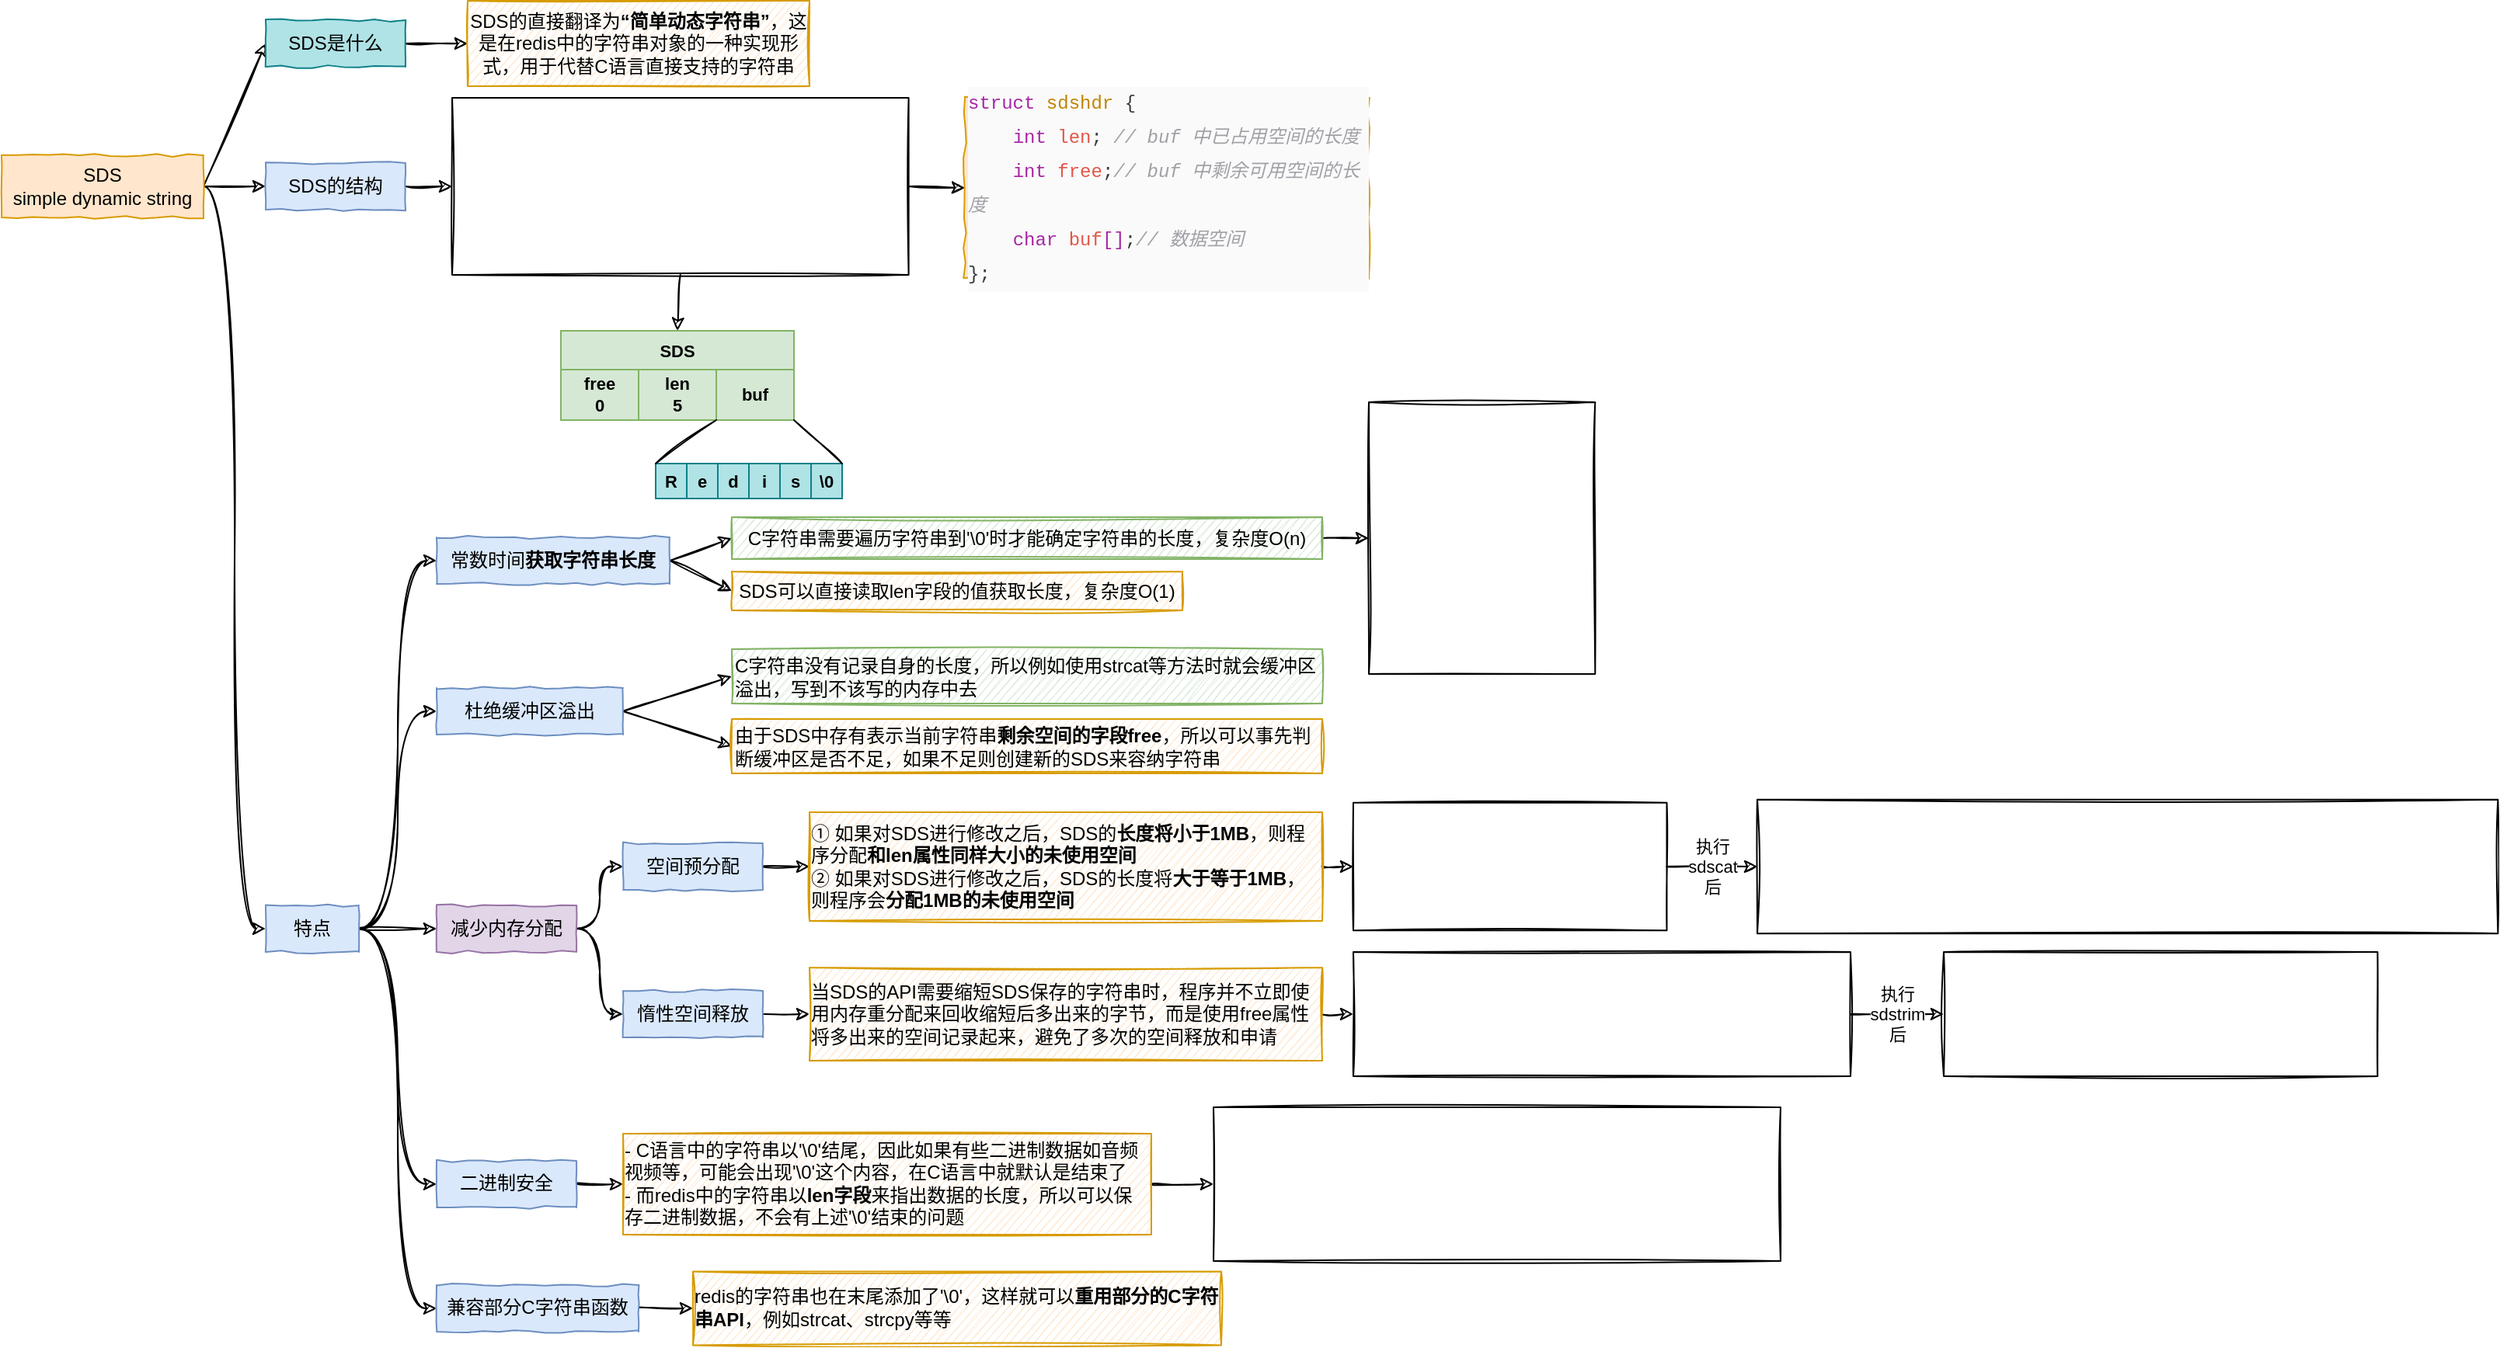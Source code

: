 <mxfile>
    <diagram id="yfLFcX6K1mejWxbqN_fu" name="第 1 页">
        <mxGraphModel dx="888" dy="670" grid="1" gridSize="10" guides="1" tooltips="1" connect="1" arrows="1" fold="1" page="1" pageScale="1" pageWidth="827" pageHeight="1169" math="0" shadow="0">
            <root>
                <mxCell id="0"/>
                <mxCell id="1" parent="0"/>
                <mxCell id="4" style="edgeStyle=none;html=1;exitX=1;exitY=0.5;exitDx=0;exitDy=0;entryX=0;entryY=0.5;entryDx=0;entryDy=0;sketch=1;" parent="1" source="2" target="3" edge="1">
                    <mxGeometry relative="1" as="geometry"/>
                </mxCell>
                <mxCell id="8" style="edgeStyle=none;sketch=1;html=1;exitX=1;exitY=0.5;exitDx=0;exitDy=0;entryX=0;entryY=0.5;entryDx=0;entryDy=0;" parent="1" source="2" target="7" edge="1">
                    <mxGeometry relative="1" as="geometry"/>
                </mxCell>
                <mxCell id="28" style="edgeStyle=orthogonalEdgeStyle;sketch=1;html=1;exitX=1;exitY=0.5;exitDx=0;exitDy=0;entryX=0;entryY=0.5;entryDx=0;entryDy=0;fontSize=12;curved=1;" parent="1" source="2" target="27" edge="1">
                    <mxGeometry relative="1" as="geometry"/>
                </mxCell>
                <mxCell id="2" value="SDS&lt;br&gt;simple dynamic string" style="rounded=0;whiteSpace=wrap;html=1;fillColor=#ffe6cc;strokeColor=#d79b00;comic=1;" parent="1" vertex="1">
                    <mxGeometry x="30" y="137" width="130" height="40" as="geometry"/>
                </mxCell>
                <mxCell id="6" style="edgeStyle=none;sketch=1;html=1;exitX=1;exitY=0.5;exitDx=0;exitDy=0;entryX=0;entryY=0.5;entryDx=0;entryDy=0;" parent="1" source="3" target="5" edge="1">
                    <mxGeometry relative="1" as="geometry"/>
                </mxCell>
                <mxCell id="3" value="SDS是什么" style="rounded=0;whiteSpace=wrap;html=1;fillColor=#b0e3e6;strokeColor=#0e8088;comic=1;" parent="1" vertex="1">
                    <mxGeometry x="200" y="50" width="90" height="30" as="geometry"/>
                </mxCell>
                <mxCell id="5" value="SDS的直接翻译为&lt;b&gt;“简单动态字符串”&lt;/b&gt;，这是在redis中的字符串对象的一种实现形式，用于代替C语言直接支持的字符串" style="rounded=0;whiteSpace=wrap;html=1;fillColor=#ffe6cc;strokeColor=#d79b00;comic=1;sketch=1;" parent="1" vertex="1">
                    <mxGeometry x="330" y="37.5" width="220" height="55" as="geometry"/>
                </mxCell>
                <mxCell id="11" style="edgeStyle=none;sketch=1;html=1;exitX=1;exitY=0.5;exitDx=0;exitDy=0;entryX=0;entryY=0.5;entryDx=0;entryDy=0;fontSize=12;" parent="1" source="7" target="10" edge="1">
                    <mxGeometry relative="1" as="geometry"/>
                </mxCell>
                <mxCell id="7" value="SDS的结构" style="rounded=0;whiteSpace=wrap;html=1;fillColor=#dae8fc;strokeColor=#6c8ebf;comic=1;" parent="1" vertex="1">
                    <mxGeometry x="200" y="142" width="90" height="30" as="geometry"/>
                </mxCell>
                <mxCell id="9" value="&lt;div style=&quot;color: rgb(56 , 58 , 66) ; background-color: rgb(250 , 250 , 250) ; font-family: &amp;#34;consolas&amp;#34; , &amp;#34;courier new&amp;#34; , monospace ; line-height: 22px&quot;&gt;&lt;div&gt;&lt;span style=&quot;color: #a626a4&quot;&gt;struct&lt;/span&gt; &lt;span style=&quot;color: #c18401&quot;&gt;sdshdr&lt;/span&gt; {&lt;/div&gt;&lt;div&gt;&amp;nbsp; &amp;nbsp; &lt;span style=&quot;color: #a626a4&quot;&gt;int&lt;/span&gt; &lt;span style=&quot;color: #e45649&quot;&gt;len&lt;/span&gt;;&amp;nbsp;&lt;span style=&quot;color: rgb(160 , 161 , 167) ; font-style: italic&quot;&gt;// buf 中已占用空间的长度&lt;/span&gt;&lt;/div&gt;&lt;div&gt;&amp;nbsp; &amp;nbsp; &lt;span style=&quot;color: #a626a4&quot;&gt;int&lt;/span&gt; &lt;span style=&quot;color: #e45649&quot;&gt;free&lt;/span&gt;;&lt;span style=&quot;color: rgb(160 , 161 , 167) ; font-style: italic&quot;&gt;// buf 中剩余可用空间的长度&lt;/span&gt;&lt;/div&gt;&lt;div&gt;&amp;nbsp; &amp;nbsp; &lt;span style=&quot;color: #a626a4&quot;&gt;char&lt;/span&gt; &lt;span style=&quot;color: #e45649&quot;&gt;buf&lt;/span&gt;&lt;span style=&quot;color: #a626a4&quot;&gt;[]&lt;/span&gt;;&lt;span style=&quot;color: rgb(160 , 161 , 167) ; font-style: italic&quot;&gt;// 数据空间&lt;/span&gt;&lt;/div&gt;&lt;div&gt;};&lt;/div&gt;&lt;/div&gt;" style="rounded=0;whiteSpace=wrap;html=1;fillColor=#ffe6cc;strokeColor=#d79b00;comic=1;align=left;" parent="1" vertex="1">
                    <mxGeometry x="650" y="100" width="260" height="116" as="geometry"/>
                </mxCell>
                <mxCell id="12" style="edgeStyle=none;sketch=1;html=1;exitX=1;exitY=0.5;exitDx=0;exitDy=0;entryX=0;entryY=0.5;entryDx=0;entryDy=0;fontSize=12;" parent="1" source="10" target="9" edge="1">
                    <mxGeometry relative="1" as="geometry"/>
                </mxCell>
                <mxCell id="26" style="edgeStyle=none;sketch=1;html=1;exitX=0.5;exitY=1;exitDx=0;exitDy=0;entryX=0.5;entryY=0;entryDx=0;entryDy=0;fontSize=12;" parent="1" source="10" target="13" edge="1">
                    <mxGeometry relative="1" as="geometry"/>
                </mxCell>
                <mxCell id="10" value="" style="shape=image;imageAspect=0;aspect=fixed;verticalLabelPosition=bottom;verticalAlign=top;comic=1;sketch=1;fontSize=12;image=https://codereaper-image-bed.oss-cn-shenzhen.aliyuncs.com/img/image-20220906115459045.png;imageBorder=default;" parent="1" vertex="1">
                    <mxGeometry x="320" y="100" width="293.81" height="114" as="geometry"/>
                </mxCell>
                <mxCell id="25" value="" style="group" parent="1" vertex="1" connectable="0">
                    <mxGeometry x="390" y="250" width="181" height="108" as="geometry"/>
                </mxCell>
                <mxCell id="13" value="&lt;b&gt;SDS&lt;/b&gt;" style="rounded=0;whiteSpace=wrap;html=1;comic=0;sketch=0;fontSize=11;strokeColor=#82b366;fillColor=#d5e8d4;" parent="25" vertex="1">
                    <mxGeometry width="150" height="25" as="geometry"/>
                </mxCell>
                <mxCell id="14" value="&lt;b&gt;free&lt;br&gt;0&lt;br&gt;&lt;/b&gt;" style="rounded=0;whiteSpace=wrap;html=1;comic=0;sketch=0;fontSize=11;strokeColor=#82b366;fillColor=#d5e8d4;" parent="25" vertex="1">
                    <mxGeometry y="25" width="50" height="32.5" as="geometry"/>
                </mxCell>
                <mxCell id="15" value="&lt;b&gt;len&lt;br&gt;5&lt;br&gt;&lt;/b&gt;" style="rounded=0;whiteSpace=wrap;html=1;comic=0;sketch=0;fontSize=11;strokeColor=#82b366;fillColor=#d5e8d4;" parent="25" vertex="1">
                    <mxGeometry x="50" y="25" width="50" height="32.5" as="geometry"/>
                </mxCell>
                <mxCell id="16" value="&lt;b&gt;buf&lt;br&gt;&lt;/b&gt;" style="rounded=0;whiteSpace=wrap;html=1;comic=0;sketch=0;fontSize=11;strokeColor=#82b366;fillColor=#d5e8d4;" parent="25" vertex="1">
                    <mxGeometry x="100" y="25" width="50" height="32.5" as="geometry"/>
                </mxCell>
                <mxCell id="17" value="&lt;b&gt;R&lt;br&gt;&lt;/b&gt;" style="rounded=0;whiteSpace=wrap;html=1;comic=0;sketch=0;fontSize=11;strokeColor=#0e8088;fillColor=#b0e3e6;" parent="25" vertex="1">
                    <mxGeometry x="61" y="85.5" width="20" height="22.5" as="geometry"/>
                </mxCell>
                <mxCell id="18" value="&lt;b&gt;e&lt;br&gt;&lt;/b&gt;" style="rounded=0;whiteSpace=wrap;html=1;comic=0;sketch=0;fontSize=11;strokeColor=#0e8088;fillColor=#b0e3e6;" parent="25" vertex="1">
                    <mxGeometry x="81" y="85.5" width="20" height="22.5" as="geometry"/>
                </mxCell>
                <mxCell id="19" value="&lt;b&gt;d&lt;br&gt;&lt;/b&gt;" style="rounded=0;whiteSpace=wrap;html=1;comic=0;sketch=0;fontSize=11;strokeColor=#0e8088;fillColor=#b0e3e6;" parent="25" vertex="1">
                    <mxGeometry x="101" y="85.5" width="20" height="22.5" as="geometry"/>
                </mxCell>
                <mxCell id="20" value="&lt;b&gt;i&lt;br&gt;&lt;/b&gt;" style="rounded=0;whiteSpace=wrap;html=1;comic=0;sketch=0;fontSize=11;strokeColor=#0e8088;fillColor=#b0e3e6;" parent="25" vertex="1">
                    <mxGeometry x="121" y="85.5" width="20" height="22.5" as="geometry"/>
                </mxCell>
                <mxCell id="21" value="&lt;b&gt;s&lt;br&gt;&lt;/b&gt;" style="rounded=0;whiteSpace=wrap;html=1;comic=0;sketch=0;fontSize=11;strokeColor=#0e8088;fillColor=#b0e3e6;" parent="25" vertex="1">
                    <mxGeometry x="141" y="85.5" width="20" height="22.5" as="geometry"/>
                </mxCell>
                <mxCell id="22" value="&lt;b&gt;\0&lt;br&gt;&lt;/b&gt;" style="rounded=0;whiteSpace=wrap;html=1;comic=0;sketch=0;fontSize=11;strokeColor=#0e8088;fillColor=#b0e3e6;" parent="25" vertex="1">
                    <mxGeometry x="161" y="85.5" width="20" height="22.5" as="geometry"/>
                </mxCell>
                <mxCell id="23" value="" style="endArrow=none;html=1;sketch=1;fontSize=11;fontColor=#6262FC;entryX=1;entryY=1;entryDx=0;entryDy=0;exitX=0;exitY=0;exitDx=0;exitDy=0;" parent="25" source="17" target="15" edge="1">
                    <mxGeometry width="50" height="50" relative="1" as="geometry">
                        <mxPoint x="-170" y="147.5" as="sourcePoint"/>
                        <mxPoint x="-120" y="97.5" as="targetPoint"/>
                    </mxGeometry>
                </mxCell>
                <mxCell id="24" value="" style="endArrow=none;html=1;sketch=1;fontSize=11;fontColor=#6262FC;entryX=1;entryY=1;entryDx=0;entryDy=0;exitX=1;exitY=0;exitDx=0;exitDy=0;" parent="25" source="22" target="16" edge="1">
                    <mxGeometry width="50" height="50" relative="1" as="geometry">
                        <mxPoint x="30" y="107.5" as="sourcePoint"/>
                        <mxPoint x="110" y="67.5" as="targetPoint"/>
                    </mxGeometry>
                </mxCell>
                <mxCell id="30" style="sketch=1;html=1;exitX=1;exitY=0.5;exitDx=0;exitDy=0;entryX=0;entryY=0.5;entryDx=0;entryDy=0;fontSize=12;edgeStyle=orthogonalEdgeStyle;curved=1;" parent="1" source="27" target="29" edge="1">
                    <mxGeometry relative="1" as="geometry"/>
                </mxCell>
                <mxCell id="38" style="edgeStyle=orthogonalEdgeStyle;sketch=1;html=1;exitX=1;exitY=0.5;exitDx=0;exitDy=0;entryX=0;entryY=0.5;entryDx=0;entryDy=0;fontSize=12;curved=1;" parent="1" source="27" target="35" edge="1">
                    <mxGeometry relative="1" as="geometry"/>
                </mxCell>
                <mxCell id="44" style="edgeStyle=orthogonalEdgeStyle;sketch=1;html=1;exitX=1;exitY=0.5;exitDx=0;exitDy=0;entryX=0;entryY=0.5;entryDx=0;entryDy=0;fontSize=12;curved=1;" parent="1" source="27" target="43" edge="1">
                    <mxGeometry relative="1" as="geometry"/>
                </mxCell>
                <mxCell id="54" style="edgeStyle=orthogonalEdgeStyle;curved=1;sketch=1;html=1;exitX=1;exitY=0.5;exitDx=0;exitDy=0;entryX=0;entryY=0.5;entryDx=0;entryDy=0;" edge="1" parent="1" source="27" target="53">
                    <mxGeometry relative="1" as="geometry"/>
                </mxCell>
                <mxCell id="58" style="edgeStyle=orthogonalEdgeStyle;curved=1;sketch=1;html=1;exitX=1;exitY=0.5;exitDx=0;exitDy=0;entryX=0;entryY=0.5;entryDx=0;entryDy=0;" edge="1" parent="1" source="27" target="57">
                    <mxGeometry relative="1" as="geometry"/>
                </mxCell>
                <mxCell id="27" value="特点" style="rounded=0;whiteSpace=wrap;html=1;fillColor=#dae8fc;strokeColor=#6c8ebf;comic=1;" parent="1" vertex="1">
                    <mxGeometry x="200" y="620" width="60" height="30" as="geometry"/>
                </mxCell>
                <mxCell id="32" style="edgeStyle=none;sketch=1;html=1;entryX=0;entryY=0.5;entryDx=0;entryDy=0;fontSize=12;exitX=1;exitY=0.5;exitDx=0;exitDy=0;" parent="1" source="29" target="31" edge="1">
                    <mxGeometry relative="1" as="geometry"/>
                </mxCell>
                <mxCell id="34" style="edgeStyle=none;sketch=1;html=1;exitX=1;exitY=0.5;exitDx=0;exitDy=0;entryX=0;entryY=0.5;entryDx=0;entryDy=0;fontSize=12;" parent="1" source="29" target="33" edge="1">
                    <mxGeometry relative="1" as="geometry"/>
                </mxCell>
                <mxCell id="29" value="常数时间&lt;b&gt;获取字符串长度&lt;/b&gt;" style="rounded=0;whiteSpace=wrap;html=1;fillColor=#dae8fc;strokeColor=#6c8ebf;comic=1;" parent="1" vertex="1">
                    <mxGeometry x="310" y="383" width="150" height="30" as="geometry"/>
                </mxCell>
                <mxCell id="37" style="edgeStyle=none;sketch=1;html=1;exitX=1;exitY=0.5;exitDx=0;exitDy=0;entryX=0;entryY=0.5;entryDx=0;entryDy=0;fontSize=12;" parent="1" source="31" target="36" edge="1">
                    <mxGeometry relative="1" as="geometry"/>
                </mxCell>
                <mxCell id="31" value="C字符串需要遍历字符串到'\0'时才能确定字符串的长度，复杂度O(n)" style="rounded=0;whiteSpace=wrap;html=1;fillColor=#d5e8d4;strokeColor=#82b366;comic=1;sketch=1;" parent="1" vertex="1">
                    <mxGeometry x="500" y="370" width="380" height="27" as="geometry"/>
                </mxCell>
                <mxCell id="33" value="SDS可以直接读取len字段的值获取长度，复杂度O(1)" style="rounded=0;whiteSpace=wrap;html=1;fillColor=#ffe6cc;strokeColor=#d79b00;comic=1;sketch=1;" parent="1" vertex="1">
                    <mxGeometry x="500" y="405" width="290" height="25" as="geometry"/>
                </mxCell>
                <mxCell id="40" style="edgeStyle=none;sketch=1;html=1;exitX=1;exitY=0.5;exitDx=0;exitDy=0;entryX=0;entryY=0.5;entryDx=0;entryDy=0;fontSize=12;" parent="1" source="35" target="39" edge="1">
                    <mxGeometry relative="1" as="geometry"/>
                </mxCell>
                <mxCell id="42" style="edgeStyle=none;sketch=1;html=1;exitX=1;exitY=0.5;exitDx=0;exitDy=0;entryX=0;entryY=0.5;entryDx=0;entryDy=0;fontSize=12;" parent="1" source="35" target="41" edge="1">
                    <mxGeometry relative="1" as="geometry"/>
                </mxCell>
                <mxCell id="35" value="杜绝缓冲区溢出" style="rounded=0;whiteSpace=wrap;html=1;fillColor=#dae8fc;strokeColor=#6c8ebf;comic=1;" parent="1" vertex="1">
                    <mxGeometry x="310" y="480" width="120" height="30" as="geometry"/>
                </mxCell>
                <mxCell id="36" value="" style="shape=image;imageAspect=0;aspect=fixed;verticalLabelPosition=bottom;verticalAlign=top;comic=1;sketch=1;fontSize=12;strokeColor=default;image=https://codereaper-image-bed.oss-cn-shenzhen.aliyuncs.com/img/image-20220906120139592.png;imageBorder=default;" parent="1" vertex="1">
                    <mxGeometry x="910" y="296" width="145.65" height="175" as="geometry"/>
                </mxCell>
                <mxCell id="39" value="C字符串没有记录自身的长度，所以例如使用strcat等方法时就会缓冲区溢出，写到不该写的内存中去" style="rounded=0;whiteSpace=wrap;html=1;fillColor=#d5e8d4;strokeColor=#82b366;comic=1;sketch=1;align=left;" parent="1" vertex="1">
                    <mxGeometry x="500" y="455" width="380" height="35" as="geometry"/>
                </mxCell>
                <mxCell id="41" value="由于SDS中存有表示当前字符串&lt;b&gt;剩余空间的字段free&lt;/b&gt;，所以可以事先判断缓冲区是否不足，如果不足则创建新的SDS来容纳字符串" style="rounded=0;whiteSpace=wrap;html=1;fillColor=#ffe6cc;strokeColor=#d79b00;comic=1;sketch=1;align=left;" parent="1" vertex="1">
                    <mxGeometry x="500" y="500" width="380" height="35" as="geometry"/>
                </mxCell>
                <mxCell id="46" style="edgeStyle=orthogonalEdgeStyle;html=1;exitX=1;exitY=0.5;exitDx=0;exitDy=0;entryX=0;entryY=0.5;entryDx=0;entryDy=0;sketch=1;curved=1;" edge="1" parent="1" source="43" target="45">
                    <mxGeometry relative="1" as="geometry"/>
                </mxCell>
                <mxCell id="50" style="edgeStyle=orthogonalEdgeStyle;curved=1;sketch=1;html=1;exitX=1;exitY=0.5;exitDx=0;exitDy=0;entryX=0;entryY=0.5;entryDx=0;entryDy=0;" edge="1" parent="1" source="43" target="49">
                    <mxGeometry relative="1" as="geometry"/>
                </mxCell>
                <mxCell id="43" value="减少内存分配" style="rounded=0;whiteSpace=wrap;html=1;fillColor=#e1d5e7;strokeColor=#9673a6;comic=1;" parent="1" vertex="1">
                    <mxGeometry x="310" y="620" width="90" height="30" as="geometry"/>
                </mxCell>
                <mxCell id="48" style="edgeStyle=orthogonalEdgeStyle;curved=1;sketch=1;html=1;exitX=1;exitY=0.5;exitDx=0;exitDy=0;entryX=0;entryY=0.5;entryDx=0;entryDy=0;" edge="1" parent="1" source="45" target="47">
                    <mxGeometry relative="1" as="geometry"/>
                </mxCell>
                <mxCell id="45" value="空间预分配" style="rounded=0;whiteSpace=wrap;html=1;fillColor=#dae8fc;strokeColor=#6c8ebf;comic=1;" vertex="1" parent="1">
                    <mxGeometry x="430" y="580" width="90" height="30" as="geometry"/>
                </mxCell>
                <mxCell id="62" style="edgeStyle=orthogonalEdgeStyle;curved=1;sketch=1;html=1;exitX=1;exitY=0.5;exitDx=0;exitDy=0;entryX=0;entryY=0.5;entryDx=0;entryDy=0;" edge="1" parent="1" source="47" target="61">
                    <mxGeometry relative="1" as="geometry"/>
                </mxCell>
                <mxCell id="47" value="&lt;div style=&quot;text-align: left&quot;&gt;① 如果对SDS进行修改之后，SDS的&lt;b&gt;长度将小于1MB&lt;/b&gt;，则程序分配&lt;b&gt;和len属性同样大小的未使用空间&lt;/b&gt;&lt;/div&gt;&lt;div style=&quot;text-align: left&quot;&gt;② 如果对SDS进行修改之后，SDS的长度将&lt;b&gt;大于等于1MB&lt;/b&gt;，则程序会&lt;b&gt;分配1MB的未使用空间&lt;/b&gt;&lt;/div&gt;" style="rounded=0;whiteSpace=wrap;html=1;fillColor=#ffe6cc;strokeColor=#d79b00;comic=1;sketch=1;" vertex="1" parent="1">
                    <mxGeometry x="550" y="560" width="330" height="70" as="geometry"/>
                </mxCell>
                <mxCell id="52" style="sketch=1;html=1;exitX=1;exitY=0.5;exitDx=0;exitDy=0;entryX=0;entryY=0.5;entryDx=0;entryDy=0;" edge="1" parent="1" source="49" target="51">
                    <mxGeometry relative="1" as="geometry"/>
                </mxCell>
                <mxCell id="49" value="惰性空间释放" style="rounded=0;whiteSpace=wrap;html=1;fillColor=#dae8fc;strokeColor=#6c8ebf;comic=1;" vertex="1" parent="1">
                    <mxGeometry x="430" y="675" width="90" height="30" as="geometry"/>
                </mxCell>
                <mxCell id="66" style="edgeStyle=orthogonalEdgeStyle;curved=1;sketch=1;html=1;exitX=1;exitY=0.5;exitDx=0;exitDy=0;entryX=0;entryY=0.5;entryDx=0;entryDy=0;" edge="1" parent="1" source="51" target="65">
                    <mxGeometry relative="1" as="geometry"/>
                </mxCell>
                <mxCell id="51" value="&lt;div style=&quot;text-align: left&quot;&gt;当SDS的API需要缩短SDS保存的字符串时，程序并不立即使用内存重分配来回收缩短后多出来的字节，而是使用free属性将多出来的空间记录起来，避免了多次的空间释放和申请&lt;/div&gt;" style="rounded=0;whiteSpace=wrap;html=1;fillColor=#ffe6cc;strokeColor=#d79b00;comic=1;sketch=1;" vertex="1" parent="1">
                    <mxGeometry x="550" y="660" width="330" height="60" as="geometry"/>
                </mxCell>
                <mxCell id="56" style="edgeStyle=orthogonalEdgeStyle;curved=1;sketch=1;html=1;exitX=1;exitY=0.5;exitDx=0;exitDy=0;entryX=0;entryY=0.5;entryDx=0;entryDy=0;" edge="1" parent="1" source="53" target="55">
                    <mxGeometry relative="1" as="geometry"/>
                </mxCell>
                <mxCell id="53" value="二进制安全" style="rounded=0;whiteSpace=wrap;html=1;fillColor=#dae8fc;strokeColor=#6c8ebf;comic=1;" vertex="1" parent="1">
                    <mxGeometry x="310" y="784.48" width="90" height="30" as="geometry"/>
                </mxCell>
                <mxCell id="70" style="edgeStyle=orthogonalEdgeStyle;curved=1;sketch=1;html=1;exitX=1;exitY=0.5;exitDx=0;exitDy=0;entryX=0;entryY=0.5;entryDx=0;entryDy=0;" edge="1" parent="1" source="55" target="69">
                    <mxGeometry relative="1" as="geometry"/>
                </mxCell>
                <mxCell id="55" value="&lt;div style=&quot;text-align: left&quot;&gt;- C语言中的字符串以'\0'结尾，因此如果有些二进制数据如音频视频等，可能会出现'\0'这个内容，在C语言中就默认是结束了&lt;/div&gt;&lt;div style=&quot;text-align: left&quot;&gt;- 而redis中的字符串以&lt;b&gt;len字段&lt;/b&gt;来指出数据的长度，所以可以保存二进制数据，不会有上述'\0'结束的问题&lt;/div&gt;" style="rounded=0;whiteSpace=wrap;html=1;fillColor=#ffe6cc;strokeColor=#d79b00;comic=1;sketch=1;" vertex="1" parent="1">
                    <mxGeometry x="430" y="766.98" width="340" height="65" as="geometry"/>
                </mxCell>
                <mxCell id="60" style="edgeStyle=orthogonalEdgeStyle;curved=1;sketch=1;html=1;exitX=1;exitY=0.5;exitDx=0;exitDy=0;entryX=0;entryY=0.5;entryDx=0;entryDy=0;" edge="1" parent="1" source="57" target="59">
                    <mxGeometry relative="1" as="geometry"/>
                </mxCell>
                <mxCell id="57" value="兼容部分C字符串函数" style="rounded=0;whiteSpace=wrap;html=1;fillColor=#dae8fc;strokeColor=#6c8ebf;comic=1;" vertex="1" parent="1">
                    <mxGeometry x="310" y="864.48" width="130" height="30" as="geometry"/>
                </mxCell>
                <mxCell id="59" value="&lt;div style=&quot;text-align: left&quot;&gt;redis的字符串也在末尾添加了'\0'，这样就可以&lt;b&gt;重用部分的C字符串API&lt;/b&gt;，例如strcat、strcpy等等&lt;/div&gt;" style="rounded=0;whiteSpace=wrap;html=1;fillColor=#ffe6cc;strokeColor=#d79b00;comic=1;sketch=1;" vertex="1" parent="1">
                    <mxGeometry x="475" y="855.73" width="340" height="47.5" as="geometry"/>
                </mxCell>
                <mxCell id="64" value="执行&lt;br&gt;sdscat&lt;br&gt;后" style="edgeStyle=orthogonalEdgeStyle;curved=1;sketch=1;html=1;exitX=1;exitY=0.5;exitDx=0;exitDy=0;entryX=0;entryY=0.5;entryDx=0;entryDy=0;" edge="1" parent="1" source="61" target="63">
                    <mxGeometry relative="1" as="geometry"/>
                </mxCell>
                <mxCell id="61" value="" style="shape=image;imageAspect=0;aspect=fixed;verticalLabelPosition=bottom;verticalAlign=top;sketch=1;image=https://codereaper-image-bed.oss-cn-shenzhen.aliyuncs.com/img/image-20220908120740962.png;imageBorder=default;" vertex="1" parent="1">
                    <mxGeometry x="900" y="553.83" width="201.75" height="82.34" as="geometry"/>
                </mxCell>
                <mxCell id="63" value="" style="shape=image;imageAspect=0;aspect=fixed;verticalLabelPosition=bottom;verticalAlign=top;sketch=1;image=https://codereaper-image-bed.oss-cn-shenzhen.aliyuncs.com/img/image-20220908120834515.png;imageBorder=default;" vertex="1" parent="1">
                    <mxGeometry x="1160" y="551.92" width="476.67" height="86.17" as="geometry"/>
                </mxCell>
                <mxCell id="68" value="执行&lt;br&gt;sdstrim&lt;br&gt;后" style="edgeStyle=orthogonalEdgeStyle;curved=1;sketch=1;html=1;exitX=1;exitY=0.5;exitDx=0;exitDy=0;entryX=0;entryY=0.5;entryDx=0;entryDy=0;" edge="1" parent="1" source="65" target="67">
                    <mxGeometry relative="1" as="geometry"/>
                </mxCell>
                <mxCell id="65" value="" style="shape=image;imageAspect=0;aspect=fixed;verticalLabelPosition=bottom;verticalAlign=top;sketch=1;image=https://codereaper-image-bed.oss-cn-shenzhen.aliyuncs.com/img/image-20220908120928063.png;imageBorder=default;" vertex="1" parent="1">
                    <mxGeometry x="900" y="650" width="320" height="80" as="geometry"/>
                </mxCell>
                <mxCell id="67" value="" style="shape=image;imageAspect=0;aspect=fixed;verticalLabelPosition=bottom;verticalAlign=top;sketch=1;image=https://codereaper-image-bed.oss-cn-shenzhen.aliyuncs.com/img/image-20220908121009350.png;imageBorder=default;" vertex="1" parent="1">
                    <mxGeometry x="1280" y="650" width="279.19" height="80" as="geometry"/>
                </mxCell>
                <mxCell id="69" value="" style="shape=image;imageAspect=0;aspect=fixed;verticalLabelPosition=bottom;verticalAlign=top;sketch=1;image=https://codereaper-image-bed.oss-cn-shenzhen.aliyuncs.com/img/image-20220908121101351.png;imageBorder=default;" vertex="1" parent="1">
                    <mxGeometry x="810" y="750" width="365" height="98.97" as="geometry"/>
                </mxCell>
            </root>
        </mxGraphModel>
    </diagram>
</mxfile>